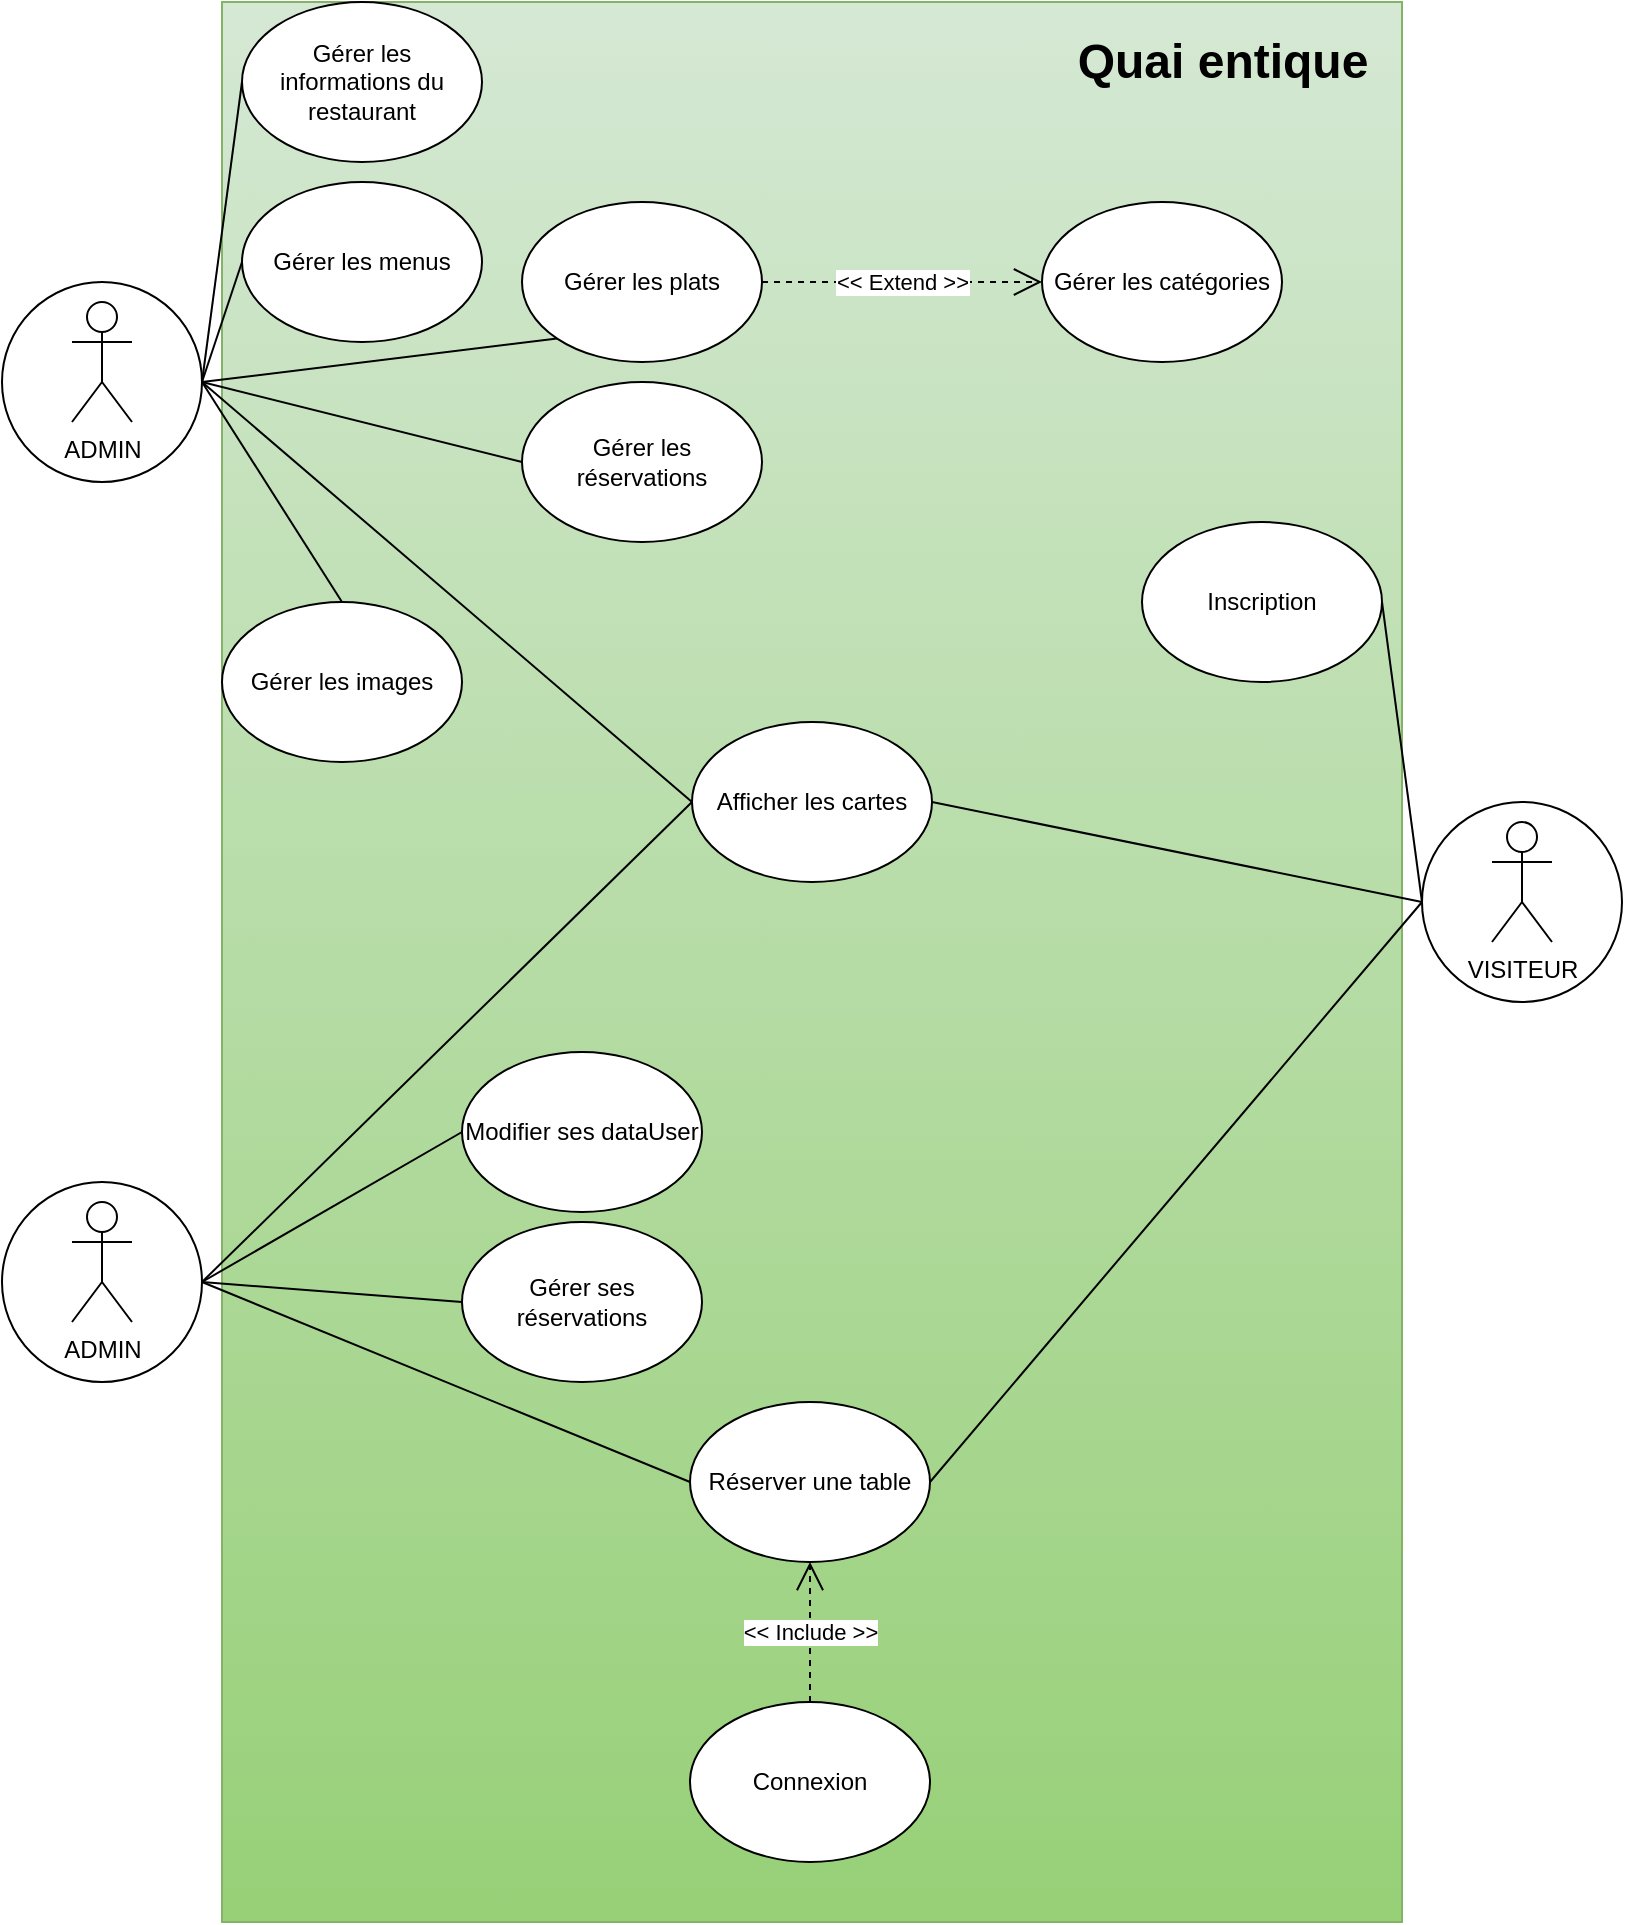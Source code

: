 <mxfile version="28.0.6">
  <diagram name="Page-1" id="_i6UjdKdC0be2nS3-XhP">
    <mxGraphModel dx="2421" dy="1313" grid="1" gridSize="10" guides="1" tooltips="1" connect="1" arrows="1" fold="1" page="1" pageScale="1" pageWidth="827" pageHeight="1169" math="0" shadow="0">
      <root>
        <mxCell id="0" />
        <mxCell id="1" parent="0" />
        <mxCell id="FsvFi2khIl2zMV55Ylno-41" value="" style="rounded=0;whiteSpace=wrap;html=1;fillColor=#d5e8d4;strokeColor=#82b366;gradientColor=#97d077;" vertex="1" parent="1">
          <mxGeometry x="120" y="40" width="590" height="960" as="geometry" />
        </mxCell>
        <mxCell id="FsvFi2khIl2zMV55Ylno-42" value="Quai entique" style="text;strokeColor=none;fillColor=none;html=1;fontSize=24;fontStyle=1;verticalAlign=middle;align=center;" vertex="1" parent="1">
          <mxGeometry x="570" y="50" width="100" height="40" as="geometry" />
        </mxCell>
        <mxCell id="FsvFi2khIl2zMV55Ylno-44" value="" style="ellipse;whiteSpace=wrap;html=1;aspect=fixed;" vertex="1" parent="1">
          <mxGeometry x="10" y="180" width="100" height="100" as="geometry" />
        </mxCell>
        <mxCell id="FsvFi2khIl2zMV55Ylno-45" value="ADMIN" style="shape=umlActor;verticalLabelPosition=bottom;verticalAlign=top;html=1;outlineConnect=0;" vertex="1" parent="1">
          <mxGeometry x="45" y="190" width="30" height="60" as="geometry" />
        </mxCell>
        <mxCell id="FsvFi2khIl2zMV55Ylno-46" value="Gérer les informations du restaurant" style="ellipse;whiteSpace=wrap;html=1;" vertex="1" parent="1">
          <mxGeometry x="130" y="40" width="120" height="80" as="geometry" />
        </mxCell>
        <mxCell id="FsvFi2khIl2zMV55Ylno-47" value="Gérer les menus" style="ellipse;whiteSpace=wrap;html=1;" vertex="1" parent="1">
          <mxGeometry x="130" y="130" width="120" height="80" as="geometry" />
        </mxCell>
        <mxCell id="FsvFi2khIl2zMV55Ylno-48" value="Gérer les plats" style="ellipse;whiteSpace=wrap;html=1;" vertex="1" parent="1">
          <mxGeometry x="270" y="140" width="120" height="80" as="geometry" />
        </mxCell>
        <mxCell id="FsvFi2khIl2zMV55Ylno-49" value="Gérer les réservations" style="ellipse;whiteSpace=wrap;html=1;" vertex="1" parent="1">
          <mxGeometry x="270" y="230" width="120" height="80" as="geometry" />
        </mxCell>
        <mxCell id="FsvFi2khIl2zMV55Ylno-50" value="Gérer les images" style="ellipse;whiteSpace=wrap;html=1;" vertex="1" parent="1">
          <mxGeometry x="120" y="340" width="120" height="80" as="geometry" />
        </mxCell>
        <mxCell id="FsvFi2khIl2zMV55Ylno-51" value="" style="endArrow=none;html=1;rounded=0;exitX=1;exitY=0.5;exitDx=0;exitDy=0;entryX=0;entryY=0.5;entryDx=0;entryDy=0;" edge="1" parent="1" source="FsvFi2khIl2zMV55Ylno-44" target="FsvFi2khIl2zMV55Ylno-46">
          <mxGeometry width="50" height="50" relative="1" as="geometry">
            <mxPoint x="740" y="460" as="sourcePoint" />
            <mxPoint x="790" y="310" as="targetPoint" />
          </mxGeometry>
        </mxCell>
        <mxCell id="FsvFi2khIl2zMV55Ylno-52" value="" style="endArrow=none;html=1;rounded=0;exitX=0;exitY=0.5;exitDx=0;exitDy=0;entryX=1;entryY=0.5;entryDx=0;entryDy=0;" edge="1" parent="1" source="FsvFi2khIl2zMV55Ylno-47" target="FsvFi2khIl2zMV55Ylno-44">
          <mxGeometry width="50" height="50" relative="1" as="geometry">
            <mxPoint x="120" y="420" as="sourcePoint" />
            <mxPoint x="170" y="270" as="targetPoint" />
          </mxGeometry>
        </mxCell>
        <mxCell id="FsvFi2khIl2zMV55Ylno-53" value="" style="endArrow=none;html=1;rounded=0;entryX=1;entryY=0.5;entryDx=0;entryDy=0;exitX=0;exitY=1;exitDx=0;exitDy=0;" edge="1" parent="1" source="FsvFi2khIl2zMV55Ylno-48" target="FsvFi2khIl2zMV55Ylno-44">
          <mxGeometry width="50" height="50" relative="1" as="geometry">
            <mxPoint x="180" y="460" as="sourcePoint" />
            <mxPoint x="230" y="310" as="targetPoint" />
          </mxGeometry>
        </mxCell>
        <mxCell id="FsvFi2khIl2zMV55Ylno-54" value="" style="endArrow=none;html=1;rounded=0;exitX=0;exitY=0.5;exitDx=0;exitDy=0;entryX=1;entryY=0.5;entryDx=0;entryDy=0;" edge="1" parent="1" source="FsvFi2khIl2zMV55Ylno-49" target="FsvFi2khIl2zMV55Ylno-44">
          <mxGeometry width="50" height="50" relative="1" as="geometry">
            <mxPoint x="120" y="390" as="sourcePoint" />
            <mxPoint x="110" y="240" as="targetPoint" />
          </mxGeometry>
        </mxCell>
        <mxCell id="FsvFi2khIl2zMV55Ylno-55" value="" style="endArrow=none;html=1;rounded=0;exitX=0.5;exitY=0;exitDx=0;exitDy=0;entryX=1;entryY=0.5;entryDx=0;entryDy=0;" edge="1" parent="1" source="FsvFi2khIl2zMV55Ylno-50" target="FsvFi2khIl2zMV55Ylno-44">
          <mxGeometry width="50" height="50" relative="1" as="geometry">
            <mxPoint x="140" y="430" as="sourcePoint" />
            <mxPoint x="190" y="280" as="targetPoint" />
          </mxGeometry>
        </mxCell>
        <mxCell id="FsvFi2khIl2zMV55Ylno-57" value="Afficher les cartes" style="ellipse;whiteSpace=wrap;html=1;" vertex="1" parent="1">
          <mxGeometry x="355" y="400" width="120" height="80" as="geometry" />
        </mxCell>
        <mxCell id="FsvFi2khIl2zMV55Ylno-58" value="" style="endArrow=none;html=1;rounded=0;exitX=0;exitY=0.5;exitDx=0;exitDy=0;entryX=1;entryY=0.5;entryDx=0;entryDy=0;" edge="1" parent="1" source="FsvFi2khIl2zMV55Ylno-57" target="FsvFi2khIl2zMV55Ylno-44">
          <mxGeometry width="50" height="50" relative="1" as="geometry">
            <mxPoint x="270" y="410" as="sourcePoint" />
            <mxPoint x="200" y="300" as="targetPoint" />
          </mxGeometry>
        </mxCell>
        <mxCell id="FsvFi2khIl2zMV55Ylno-59" value="Gérer les catégories" style="ellipse;whiteSpace=wrap;html=1;" vertex="1" parent="1">
          <mxGeometry x="530" y="140" width="120" height="80" as="geometry" />
        </mxCell>
        <mxCell id="FsvFi2khIl2zMV55Ylno-60" value="&amp;lt;&amp;lt; Extend &amp;gt;&amp;gt;" style="endArrow=open;endSize=12;dashed=1;html=1;rounded=0;exitX=1;exitY=0.5;exitDx=0;exitDy=0;entryX=0;entryY=0.5;entryDx=0;entryDy=0;" edge="1" parent="1" source="FsvFi2khIl2zMV55Ylno-48" target="FsvFi2khIl2zMV55Ylno-59">
          <mxGeometry width="160" relative="1" as="geometry">
            <mxPoint x="490" y="280" as="sourcePoint" />
            <mxPoint x="656" y="280" as="targetPoint" />
          </mxGeometry>
        </mxCell>
        <mxCell id="FsvFi2khIl2zMV55Ylno-61" value="" style="ellipse;whiteSpace=wrap;html=1;aspect=fixed;" vertex="1" parent="1">
          <mxGeometry x="720" y="440" width="100" height="100" as="geometry" />
        </mxCell>
        <mxCell id="FsvFi2khIl2zMV55Ylno-62" value="VISITEUR" style="shape=umlActor;verticalLabelPosition=bottom;verticalAlign=top;html=1;outlineConnect=0;" vertex="1" parent="1">
          <mxGeometry x="755" y="450" width="30" height="60" as="geometry" />
        </mxCell>
        <mxCell id="FsvFi2khIl2zMV55Ylno-64" value="" style="endArrow=none;html=1;rounded=0;exitX=0;exitY=0.5;exitDx=0;exitDy=0;entryX=1;entryY=0.5;entryDx=0;entryDy=0;" edge="1" parent="1" source="FsvFi2khIl2zMV55Ylno-61" target="FsvFi2khIl2zMV55Ylno-57">
          <mxGeometry width="50" height="50" relative="1" as="geometry">
            <mxPoint x="936" y="600" as="sourcePoint" />
            <mxPoint x="690" y="570" as="targetPoint" />
          </mxGeometry>
        </mxCell>
        <mxCell id="FsvFi2khIl2zMV55Ylno-66" value="" style="ellipse;whiteSpace=wrap;html=1;aspect=fixed;" vertex="1" parent="1">
          <mxGeometry x="10" y="630" width="100" height="100" as="geometry" />
        </mxCell>
        <mxCell id="FsvFi2khIl2zMV55Ylno-67" value="ADMIN" style="shape=umlActor;verticalLabelPosition=bottom;verticalAlign=top;html=1;outlineConnect=0;" vertex="1" parent="1">
          <mxGeometry x="45" y="640" width="30" height="60" as="geometry" />
        </mxCell>
        <mxCell id="FsvFi2khIl2zMV55Ylno-68" value="Modifier ses dataUser" style="ellipse;whiteSpace=wrap;html=1;" vertex="1" parent="1">
          <mxGeometry x="240" y="565" width="120" height="80" as="geometry" />
        </mxCell>
        <mxCell id="FsvFi2khIl2zMV55Ylno-69" value="Gérer ses réservations" style="ellipse;whiteSpace=wrap;html=1;" vertex="1" parent="1">
          <mxGeometry x="240" y="650" width="120" height="80" as="geometry" />
        </mxCell>
        <mxCell id="FsvFi2khIl2zMV55Ylno-70" value="Réserver une table" style="ellipse;whiteSpace=wrap;html=1;" vertex="1" parent="1">
          <mxGeometry x="354" y="740" width="120" height="80" as="geometry" />
        </mxCell>
        <mxCell id="FsvFi2khIl2zMV55Ylno-71" value="" style="endArrow=none;html=1;rounded=0;exitX=0;exitY=0.5;exitDx=0;exitDy=0;entryX=1;entryY=0.5;entryDx=0;entryDy=0;" edge="1" parent="1" source="FsvFi2khIl2zMV55Ylno-68" target="FsvFi2khIl2zMV55Ylno-66">
          <mxGeometry width="50" height="50" relative="1" as="geometry">
            <mxPoint x="250" y="780" as="sourcePoint" />
            <mxPoint x="180" y="670" as="targetPoint" />
          </mxGeometry>
        </mxCell>
        <mxCell id="FsvFi2khIl2zMV55Ylno-72" value="" style="endArrow=none;html=1;rounded=0;exitX=0;exitY=0.5;exitDx=0;exitDy=0;entryX=1;entryY=0.5;entryDx=0;entryDy=0;" edge="1" parent="1" source="FsvFi2khIl2zMV55Ylno-57" target="FsvFi2khIl2zMV55Ylno-66">
          <mxGeometry width="50" height="50" relative="1" as="geometry">
            <mxPoint x="220" y="800" as="sourcePoint" />
            <mxPoint x="150" y="690" as="targetPoint" />
          </mxGeometry>
        </mxCell>
        <mxCell id="FsvFi2khIl2zMV55Ylno-73" value="" style="endArrow=none;html=1;rounded=0;exitX=0;exitY=0.5;exitDx=0;exitDy=0;entryX=1;entryY=0.5;entryDx=0;entryDy=0;" edge="1" parent="1" source="FsvFi2khIl2zMV55Ylno-69" target="FsvFi2khIl2zMV55Ylno-66">
          <mxGeometry width="50" height="50" relative="1" as="geometry">
            <mxPoint x="330" y="740" as="sourcePoint" />
            <mxPoint x="170" y="815" as="targetPoint" />
          </mxGeometry>
        </mxCell>
        <mxCell id="FsvFi2khIl2zMV55Ylno-74" value="" style="endArrow=none;html=1;rounded=0;exitX=0;exitY=0.5;exitDx=0;exitDy=0;entryX=1;entryY=0.5;entryDx=0;entryDy=0;" edge="1" parent="1" source="FsvFi2khIl2zMV55Ylno-70" target="FsvFi2khIl2zMV55Ylno-66">
          <mxGeometry width="50" height="50" relative="1" as="geometry">
            <mxPoint x="340" y="760" as="sourcePoint" />
            <mxPoint x="180" y="835" as="targetPoint" />
          </mxGeometry>
        </mxCell>
        <mxCell id="FsvFi2khIl2zMV55Ylno-75" value="Connexion" style="ellipse;whiteSpace=wrap;html=1;" vertex="1" parent="1">
          <mxGeometry x="354" y="890" width="120" height="80" as="geometry" />
        </mxCell>
        <mxCell id="FsvFi2khIl2zMV55Ylno-76" value="&amp;lt;&amp;lt; Include &amp;gt;&amp;gt;" style="endArrow=open;endSize=12;dashed=1;html=1;rounded=0;exitX=0.5;exitY=0;exitDx=0;exitDy=0;entryX=0.5;entryY=1;entryDx=0;entryDy=0;" edge="1" parent="1" source="FsvFi2khIl2zMV55Ylno-75" target="FsvFi2khIl2zMV55Ylno-70">
          <mxGeometry width="160" relative="1" as="geometry">
            <mxPoint x="610" y="990" as="sourcePoint" />
            <mxPoint x="610" y="900" as="targetPoint" />
          </mxGeometry>
        </mxCell>
        <mxCell id="FsvFi2khIl2zMV55Ylno-77" value="" style="endArrow=none;html=1;rounded=0;exitX=1;exitY=0.5;exitDx=0;exitDy=0;entryX=0;entryY=0.5;entryDx=0;entryDy=0;" edge="1" parent="1" source="FsvFi2khIl2zMV55Ylno-70" target="FsvFi2khIl2zMV55Ylno-61">
          <mxGeometry width="50" height="50" relative="1" as="geometry">
            <mxPoint x="600" y="960" as="sourcePoint" />
            <mxPoint x="846" y="650" as="targetPoint" />
          </mxGeometry>
        </mxCell>
        <mxCell id="FsvFi2khIl2zMV55Ylno-79" value="Inscription" style="ellipse;whiteSpace=wrap;html=1;" vertex="1" parent="1">
          <mxGeometry x="580" y="300" width="120" height="80" as="geometry" />
        </mxCell>
        <mxCell id="FsvFi2khIl2zMV55Ylno-80" value="" style="endArrow=none;html=1;rounded=0;exitX=1;exitY=0.5;exitDx=0;exitDy=0;entryX=0;entryY=0.5;entryDx=0;entryDy=0;" edge="1" parent="1" source="FsvFi2khIl2zMV55Ylno-79" target="FsvFi2khIl2zMV55Ylno-61">
          <mxGeometry width="50" height="50" relative="1" as="geometry">
            <mxPoint x="846" y="550" as="sourcePoint" />
            <mxPoint x="600" y="430" as="targetPoint" />
          </mxGeometry>
        </mxCell>
      </root>
    </mxGraphModel>
  </diagram>
</mxfile>
